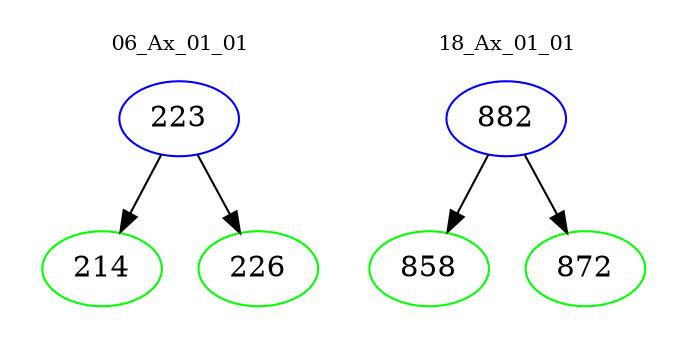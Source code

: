 digraph{
subgraph cluster_0 {
color = white
label = "06_Ax_01_01";
fontsize=10;
T0_223 [label="223", color="blue"]
T0_223 -> T0_214 [color="black"]
T0_214 [label="214", color="green"]
T0_223 -> T0_226 [color="black"]
T0_226 [label="226", color="green"]
}
subgraph cluster_1 {
color = white
label = "18_Ax_01_01";
fontsize=10;
T1_882 [label="882", color="blue"]
T1_882 -> T1_858 [color="black"]
T1_858 [label="858", color="green"]
T1_882 -> T1_872 [color="black"]
T1_872 [label="872", color="green"]
}
}
